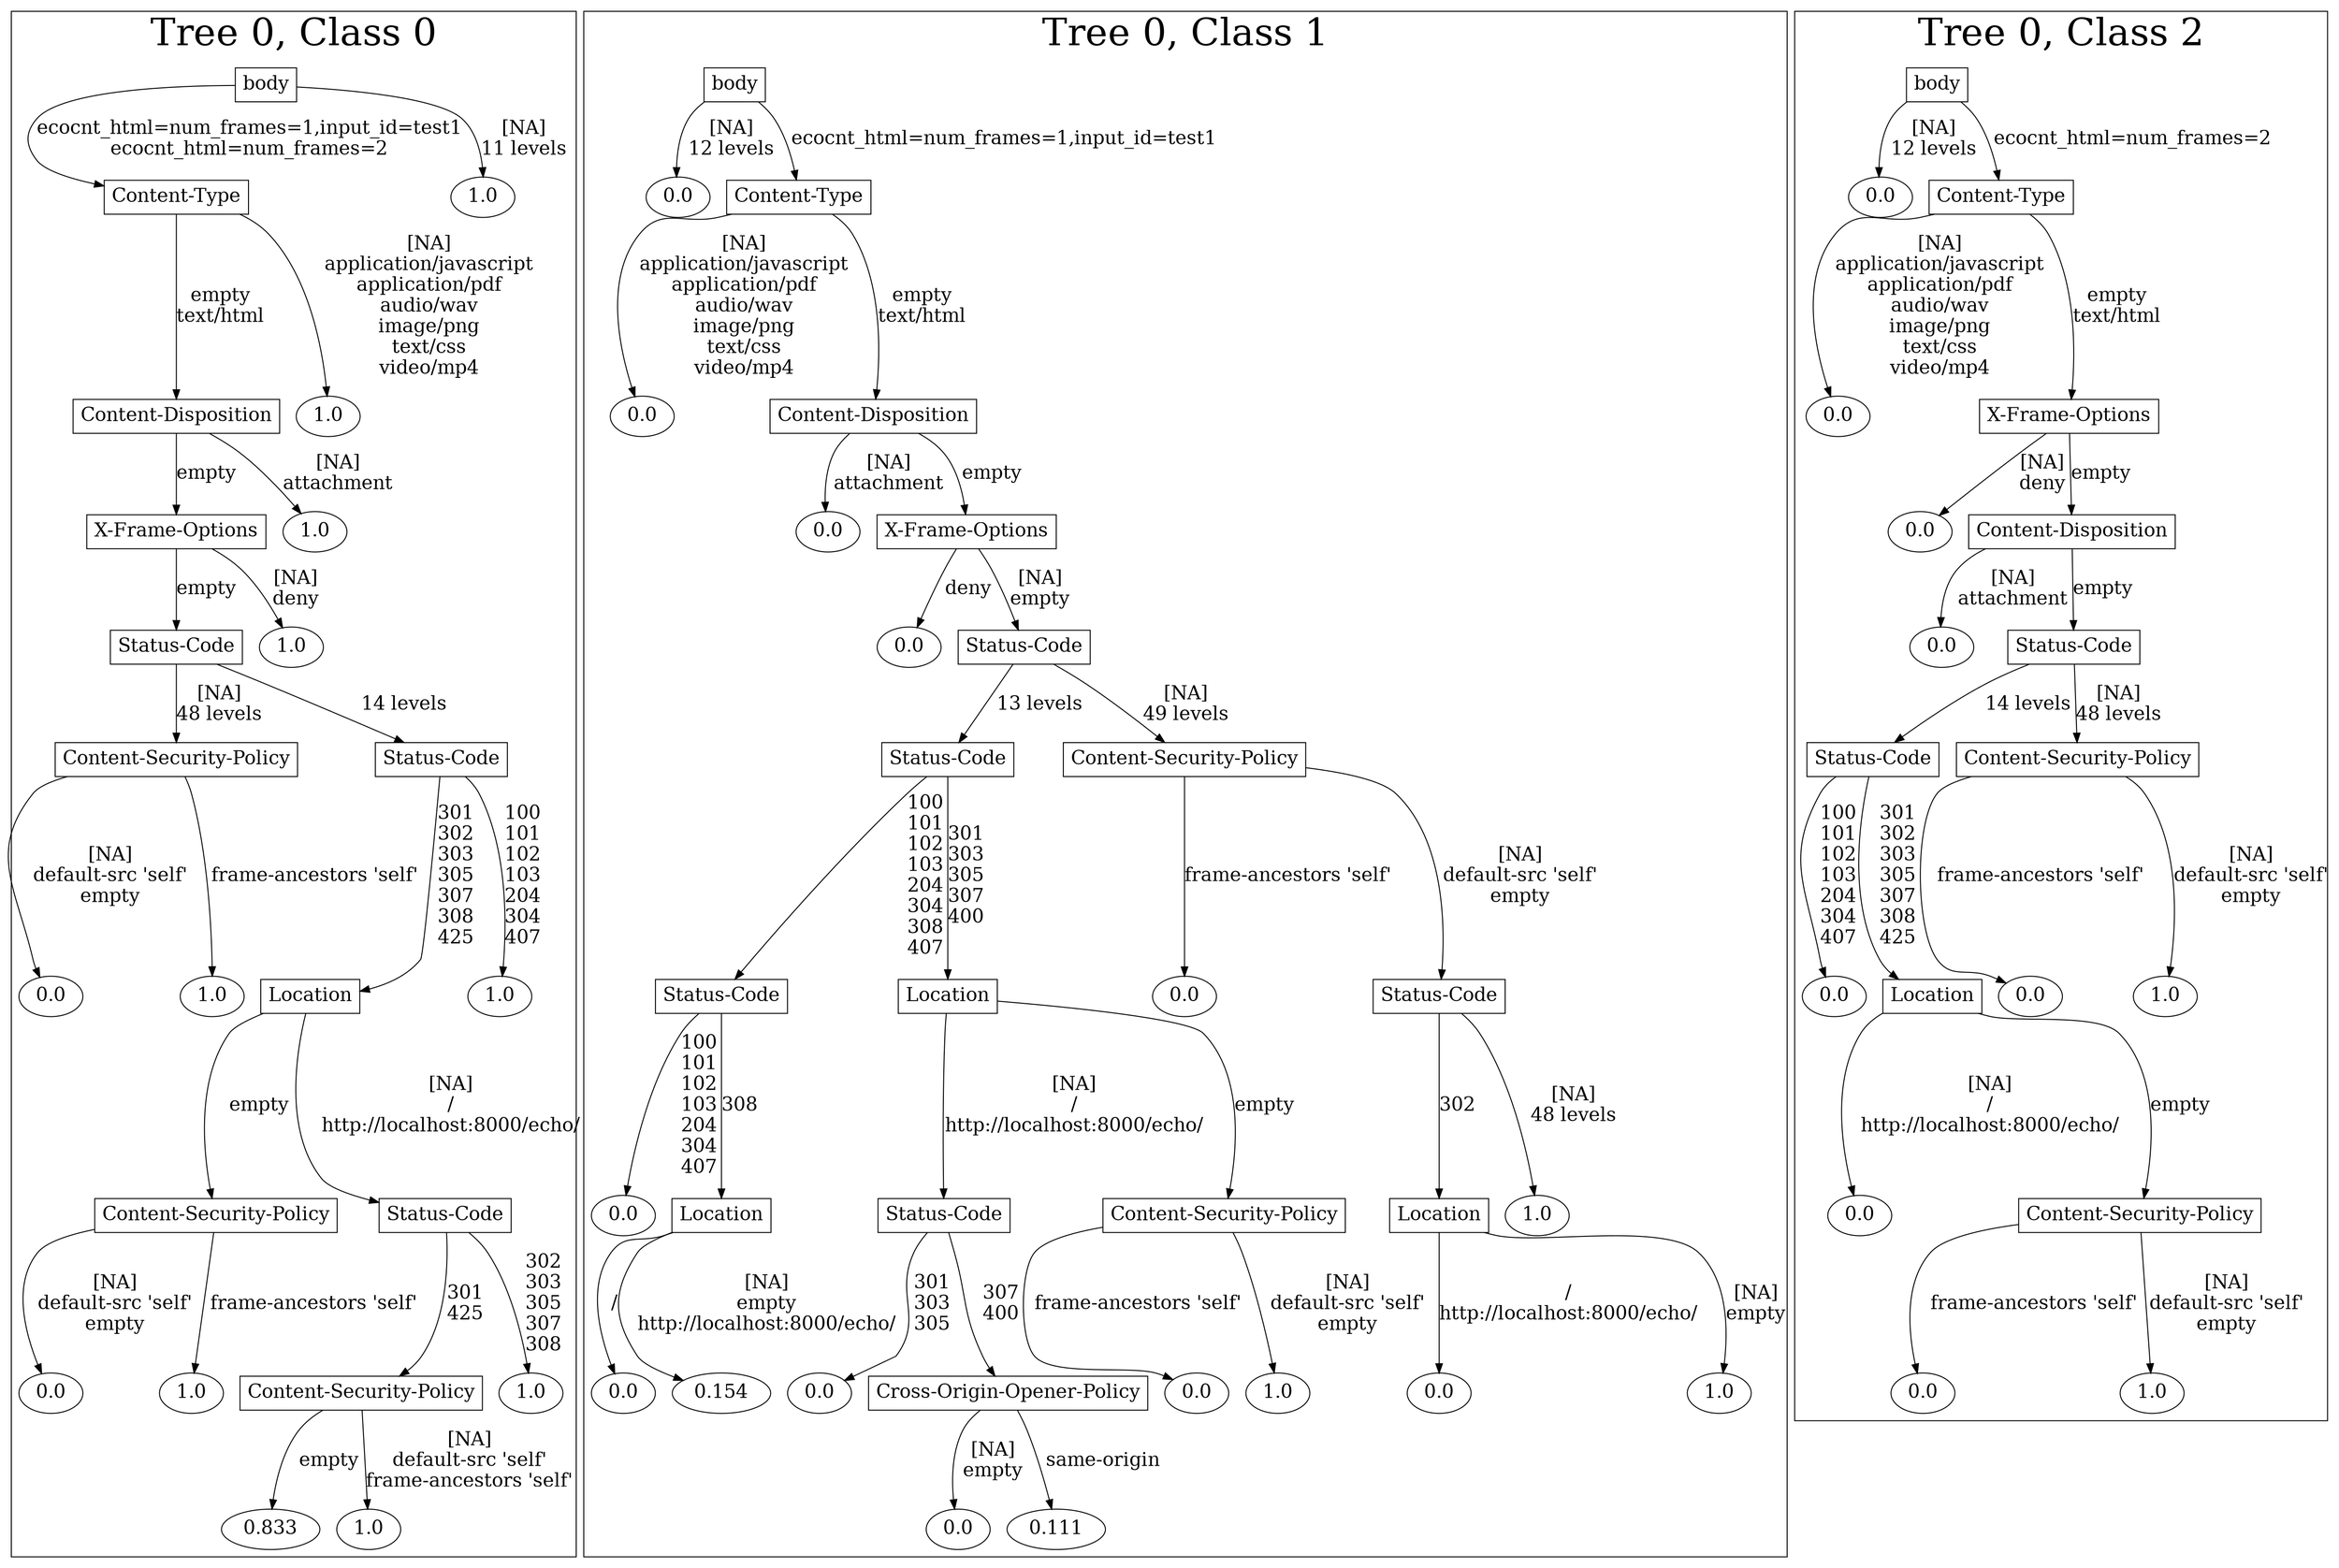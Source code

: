 /*
Generated by:
    http://https://github.com/h2oai/h2o-3/tree/master/h2o-genmodel/src/main/java/hex/genmodel/tools/PrintMojo.java
*/

/*
On a mac:

$ brew install graphviz
$ dot -Tpng file.gv -o file.png
$ open file.png
*/

digraph G {

subgraph cluster_0 {
/* Nodes */

/* Level 0 */
{
"SG_0_Node_0" [shape=box, fontsize=20, label="body"]
}

/* Level 1 */
{
"SG_0_Node_1" [shape=box, fontsize=20, label="Content-Type"]
"SG_0_Node_12" [fontsize=20, label="1.0"]
}

/* Level 2 */
{
"SG_0_Node_2" [shape=box, fontsize=20, label="Content-Disposition"]
"SG_0_Node_13" [fontsize=20, label="1.0"]
}

/* Level 3 */
{
"SG_0_Node_3" [shape=box, fontsize=20, label="X-Frame-Options"]
"SG_0_Node_14" [fontsize=20, label="1.0"]
}

/* Level 4 */
{
"SG_0_Node_4" [shape=box, fontsize=20, label="Status-Code"]
"SG_0_Node_15" [fontsize=20, label="1.0"]
}

/* Level 5 */
{
"SG_0_Node_5" [shape=box, fontsize=20, label="Content-Security-Policy"]
"SG_0_Node_6" [shape=box, fontsize=20, label="Status-Code"]
}

/* Level 6 */
{
"SG_0_Node_16" [fontsize=20, label="0.0"]
"SG_0_Node_17" [fontsize=20, label="1.0"]
"SG_0_Node_7" [shape=box, fontsize=20, label="Location"]
"SG_0_Node_18" [fontsize=20, label="1.0"]
}

/* Level 7 */
{
"SG_0_Node_8" [shape=box, fontsize=20, label="Content-Security-Policy"]
"SG_0_Node_9" [shape=box, fontsize=20, label="Status-Code"]
}

/* Level 8 */
{
"SG_0_Node_19" [fontsize=20, label="0.0"]
"SG_0_Node_20" [fontsize=20, label="1.0"]
"SG_0_Node_10" [shape=box, fontsize=20, label="Content-Security-Policy"]
"SG_0_Node_21" [fontsize=20, label="1.0"]
}

/* Level 9 */
{
"SG_0_Node_22" [fontsize=20, label="0.833"]
"SG_0_Node_23" [fontsize=20, label="1.0"]
}

/* Edges */
"SG_0_Node_0" -> "SG_0_Node_1" [fontsize=20, label="ecocnt_html=num_frames=1,input_id=test1
ecocnt_html=num_frames=2
"]
"SG_0_Node_0" -> "SG_0_Node_12" [fontsize=20, label="[NA]
11 levels
"]
"SG_0_Node_1" -> "SG_0_Node_2" [fontsize=20, label="empty
text/html
"]
"SG_0_Node_1" -> "SG_0_Node_13" [fontsize=20, label="[NA]
application/javascript
application/pdf
audio/wav
image/png
text/css
video/mp4
"]
"SG_0_Node_2" -> "SG_0_Node_3" [fontsize=20, label="empty
"]
"SG_0_Node_2" -> "SG_0_Node_14" [fontsize=20, label="[NA]
attachment
"]
"SG_0_Node_3" -> "SG_0_Node_4" [fontsize=20, label="empty
"]
"SG_0_Node_3" -> "SG_0_Node_15" [fontsize=20, label="[NA]
deny
"]
"SG_0_Node_4" -> "SG_0_Node_5" [fontsize=20, label="[NA]
48 levels
"]
"SG_0_Node_4" -> "SG_0_Node_6" [fontsize=20, label="14 levels
"]
"SG_0_Node_6" -> "SG_0_Node_7" [fontsize=20, label="301
302
303
305
307
308
425
"]
"SG_0_Node_6" -> "SG_0_Node_18" [fontsize=20, label="100
101
102
103
204
304
407
"]
"SG_0_Node_7" -> "SG_0_Node_8" [fontsize=20, label="empty
"]
"SG_0_Node_7" -> "SG_0_Node_9" [fontsize=20, label="[NA]
/
http://localhost:8000/echo/
"]
"SG_0_Node_9" -> "SG_0_Node_10" [fontsize=20, label="301
425
"]
"SG_0_Node_9" -> "SG_0_Node_21" [fontsize=20, label="302
303
305
307
308
"]
"SG_0_Node_10" -> "SG_0_Node_22" [fontsize=20, label="empty
"]
"SG_0_Node_10" -> "SG_0_Node_23" [fontsize=20, label="[NA]
default-src 'self'
frame-ancestors 'self'
"]
"SG_0_Node_8" -> "SG_0_Node_19" [fontsize=20, label="[NA]
default-src 'self'
empty
"]
"SG_0_Node_8" -> "SG_0_Node_20" [fontsize=20, label="frame-ancestors 'self'
"]
"SG_0_Node_5" -> "SG_0_Node_16" [fontsize=20, label="[NA]
default-src 'self'
empty
"]
"SG_0_Node_5" -> "SG_0_Node_17" [fontsize=20, label="frame-ancestors 'self'
"]

fontsize=40
label="Tree 0, Class 0"
}

subgraph cluster_1 {
/* Nodes */

/* Level 0 */
{
"SG_1_Node_0" [shape=box, fontsize=20, label="body"]
}

/* Level 1 */
{
"SG_1_Node_17" [fontsize=20, label="0.0"]
"SG_1_Node_1" [shape=box, fontsize=20, label="Content-Type"]
}

/* Level 2 */
{
"SG_1_Node_18" [fontsize=20, label="0.0"]
"SG_1_Node_2" [shape=box, fontsize=20, label="Content-Disposition"]
}

/* Level 3 */
{
"SG_1_Node_19" [fontsize=20, label="0.0"]
"SG_1_Node_3" [shape=box, fontsize=20, label="X-Frame-Options"]
}

/* Level 4 */
{
"SG_1_Node_20" [fontsize=20, label="0.0"]
"SG_1_Node_4" [shape=box, fontsize=20, label="Status-Code"]
}

/* Level 5 */
{
"SG_1_Node_5" [shape=box, fontsize=20, label="Status-Code"]
"SG_1_Node_6" [shape=box, fontsize=20, label="Content-Security-Policy"]
}

/* Level 6 */
{
"SG_1_Node_7" [shape=box, fontsize=20, label="Status-Code"]
"SG_1_Node_8" [shape=box, fontsize=20, label="Location"]
"SG_1_Node_21" [fontsize=20, label="0.0"]
"SG_1_Node_9" [shape=box, fontsize=20, label="Status-Code"]
}

/* Level 7 */
{
"SG_1_Node_22" [fontsize=20, label="0.0"]
"SG_1_Node_10" [shape=box, fontsize=20, label="Location"]
"SG_1_Node_11" [shape=box, fontsize=20, label="Status-Code"]
"SG_1_Node_12" [shape=box, fontsize=20, label="Content-Security-Policy"]
"SG_1_Node_13" [shape=box, fontsize=20, label="Location"]
"SG_1_Node_23" [fontsize=20, label="1.0"]
}

/* Level 8 */
{
"SG_1_Node_24" [fontsize=20, label="0.0"]
"SG_1_Node_25" [fontsize=20, label="0.154"]
"SG_1_Node_26" [fontsize=20, label="0.0"]
"SG_1_Node_15" [shape=box, fontsize=20, label="Cross-Origin-Opener-Policy"]
"SG_1_Node_27" [fontsize=20, label="0.0"]
"SG_1_Node_28" [fontsize=20, label="1.0"]
"SG_1_Node_29" [fontsize=20, label="0.0"]
"SG_1_Node_30" [fontsize=20, label="1.0"]
}

/* Level 9 */
{
"SG_1_Node_31" [fontsize=20, label="0.0"]
"SG_1_Node_32" [fontsize=20, label="0.111"]
}

/* Edges */
"SG_1_Node_0" -> "SG_1_Node_17" [fontsize=20, label="[NA]
12 levels
"]
"SG_1_Node_0" -> "SG_1_Node_1" [fontsize=20, label="ecocnt_html=num_frames=1,input_id=test1
"]
"SG_1_Node_1" -> "SG_1_Node_18" [fontsize=20, label="[NA]
application/javascript
application/pdf
audio/wav
image/png
text/css
video/mp4
"]
"SG_1_Node_1" -> "SG_1_Node_2" [fontsize=20, label="empty
text/html
"]
"SG_1_Node_2" -> "SG_1_Node_19" [fontsize=20, label="[NA]
attachment
"]
"SG_1_Node_2" -> "SG_1_Node_3" [fontsize=20, label="empty
"]
"SG_1_Node_3" -> "SG_1_Node_20" [fontsize=20, label="deny
"]
"SG_1_Node_3" -> "SG_1_Node_4" [fontsize=20, label="[NA]
empty
"]
"SG_1_Node_4" -> "SG_1_Node_5" [fontsize=20, label="13 levels
"]
"SG_1_Node_4" -> "SG_1_Node_6" [fontsize=20, label="[NA]
49 levels
"]
"SG_1_Node_6" -> "SG_1_Node_21" [fontsize=20, label="frame-ancestors 'self'
"]
"SG_1_Node_6" -> "SG_1_Node_9" [fontsize=20, label="[NA]
default-src 'self'
empty
"]
"SG_1_Node_9" -> "SG_1_Node_13" [fontsize=20, label="302
"]
"SG_1_Node_9" -> "SG_1_Node_23" [fontsize=20, label="[NA]
48 levels
"]
"SG_1_Node_13" -> "SG_1_Node_29" [fontsize=20, label="/
http://localhost:8000/echo/
"]
"SG_1_Node_13" -> "SG_1_Node_30" [fontsize=20, label="[NA]
empty
"]
"SG_1_Node_5" -> "SG_1_Node_7" [fontsize=20, label="100
101
102
103
204
304
308
407
"]
"SG_1_Node_5" -> "SG_1_Node_8" [fontsize=20, label="301
303
305
307
400
"]
"SG_1_Node_8" -> "SG_1_Node_11" [fontsize=20, label="[NA]
/
http://localhost:8000/echo/
"]
"SG_1_Node_8" -> "SG_1_Node_12" [fontsize=20, label="empty
"]
"SG_1_Node_12" -> "SG_1_Node_27" [fontsize=20, label="frame-ancestors 'self'
"]
"SG_1_Node_12" -> "SG_1_Node_28" [fontsize=20, label="[NA]
default-src 'self'
empty
"]
"SG_1_Node_11" -> "SG_1_Node_26" [fontsize=20, label="301
303
305
"]
"SG_1_Node_11" -> "SG_1_Node_15" [fontsize=20, label="307
400
"]
"SG_1_Node_15" -> "SG_1_Node_31" [fontsize=20, label="[NA]
empty
"]
"SG_1_Node_15" -> "SG_1_Node_32" [fontsize=20, label="same-origin
"]
"SG_1_Node_7" -> "SG_1_Node_22" [fontsize=20, label="100
101
102
103
204
304
407
"]
"SG_1_Node_7" -> "SG_1_Node_10" [fontsize=20, label="308
"]
"SG_1_Node_10" -> "SG_1_Node_24" [fontsize=20, label="/
"]
"SG_1_Node_10" -> "SG_1_Node_25" [fontsize=20, label="[NA]
empty
http://localhost:8000/echo/
"]

fontsize=40
label="Tree 0, Class 1"
}

subgraph cluster_2 {
/* Nodes */

/* Level 0 */
{
"SG_2_Node_0" [shape=box, fontsize=20, label="body"]
}

/* Level 1 */
{
"SG_2_Node_9" [fontsize=20, label="0.0"]
"SG_2_Node_1" [shape=box, fontsize=20, label="Content-Type"]
}

/* Level 2 */
{
"SG_2_Node_10" [fontsize=20, label="0.0"]
"SG_2_Node_2" [shape=box, fontsize=20, label="X-Frame-Options"]
}

/* Level 3 */
{
"SG_2_Node_11" [fontsize=20, label="0.0"]
"SG_2_Node_3" [shape=box, fontsize=20, label="Content-Disposition"]
}

/* Level 4 */
{
"SG_2_Node_12" [fontsize=20, label="0.0"]
"SG_2_Node_4" [shape=box, fontsize=20, label="Status-Code"]
}

/* Level 5 */
{
"SG_2_Node_5" [shape=box, fontsize=20, label="Status-Code"]
"SG_2_Node_6" [shape=box, fontsize=20, label="Content-Security-Policy"]
}

/* Level 6 */
{
"SG_2_Node_13" [fontsize=20, label="0.0"]
"SG_2_Node_7" [shape=box, fontsize=20, label="Location"]
"SG_2_Node_14" [fontsize=20, label="0.0"]
"SG_2_Node_15" [fontsize=20, label="1.0"]
}

/* Level 7 */
{
"SG_2_Node_16" [fontsize=20, label="0.0"]
"SG_2_Node_8" [shape=box, fontsize=20, label="Content-Security-Policy"]
}

/* Level 8 */
{
"SG_2_Node_17" [fontsize=20, label="0.0"]
"SG_2_Node_18" [fontsize=20, label="1.0"]
}

/* Edges */
"SG_2_Node_0" -> "SG_2_Node_9" [fontsize=20, label="[NA]
12 levels
"]
"SG_2_Node_0" -> "SG_2_Node_1" [fontsize=20, label="ecocnt_html=num_frames=2
"]
"SG_2_Node_1" -> "SG_2_Node_10" [fontsize=20, label="[NA]
application/javascript
application/pdf
audio/wav
image/png
text/css
video/mp4
"]
"SG_2_Node_1" -> "SG_2_Node_2" [fontsize=20, label="empty
text/html
"]
"SG_2_Node_2" -> "SG_2_Node_11" [fontsize=20, label="[NA]
deny
"]
"SG_2_Node_2" -> "SG_2_Node_3" [fontsize=20, label="empty
"]
"SG_2_Node_3" -> "SG_2_Node_12" [fontsize=20, label="[NA]
attachment
"]
"SG_2_Node_3" -> "SG_2_Node_4" [fontsize=20, label="empty
"]
"SG_2_Node_4" -> "SG_2_Node_5" [fontsize=20, label="14 levels
"]
"SG_2_Node_4" -> "SG_2_Node_6" [fontsize=20, label="[NA]
48 levels
"]
"SG_2_Node_6" -> "SG_2_Node_14" [fontsize=20, label="frame-ancestors 'self'
"]
"SG_2_Node_6" -> "SG_2_Node_15" [fontsize=20, label="[NA]
default-src 'self'
empty
"]
"SG_2_Node_5" -> "SG_2_Node_13" [fontsize=20, label="100
101
102
103
204
304
407
"]
"SG_2_Node_5" -> "SG_2_Node_7" [fontsize=20, label="301
302
303
305
307
308
425
"]
"SG_2_Node_7" -> "SG_2_Node_16" [fontsize=20, label="[NA]
/
http://localhost:8000/echo/
"]
"SG_2_Node_7" -> "SG_2_Node_8" [fontsize=20, label="empty
"]
"SG_2_Node_8" -> "SG_2_Node_17" [fontsize=20, label="frame-ancestors 'self'
"]
"SG_2_Node_8" -> "SG_2_Node_18" [fontsize=20, label="[NA]
default-src 'self'
empty
"]

fontsize=40
label="Tree 0, Class 2"
}

}

